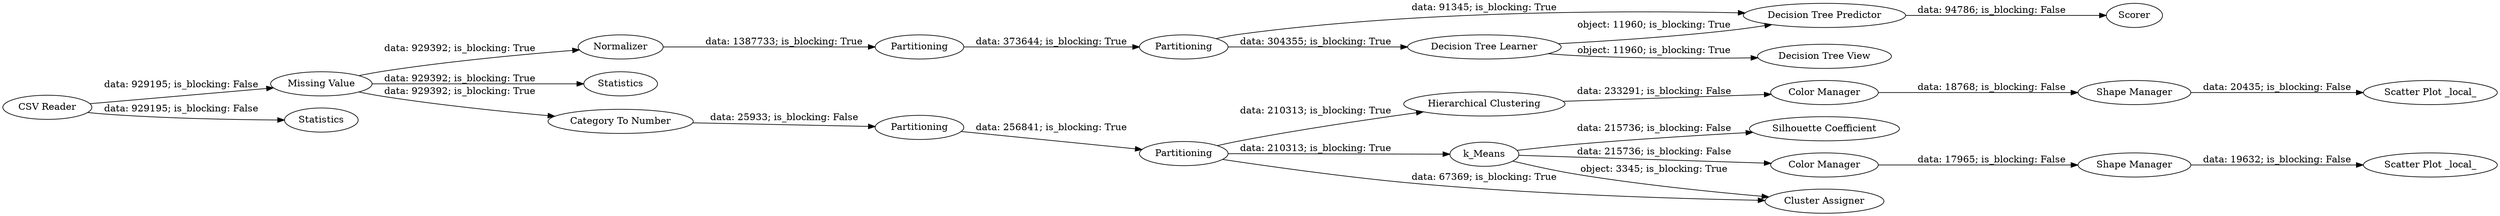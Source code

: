 digraph {
	"3571544318704036287_30" [label=Normalizer]
	"3571544318704036287_36" [label="Color Manager"]
	"3571544318704036287_27" [label="Decision Tree Predictor"]
	"3571544318704036287_22" [label="Shape Manager"]
	"3571544318704036287_18" [label="Hierarchical Clustering"]
	"3571544318704036287_23" [label="Scatter Plot _local_"]
	"3571544318704036287_16" [label=Statistics]
	"3571544318704036287_25" [label=Partitioning]
	"3571544318704036287_1" [label="CSV Reader"]
	"3571544318704036287_24" [label="Silhouette Coefficient"]
	"3571544318704036287_21" [label="Color Manager"]
	"3571544318704036287_29" [label=Scorer]
	"3571544318704036287_35" [label="Scatter Plot _local_"]
	"3571544318704036287_19" [label=k_Means]
	"3571544318704036287_15" [label="Missing Value"]
	"3571544318704036287_34" [label=Partitioning]
	"3571544318704036287_37" [label="Shape Manager"]
	"3571544318704036287_14" [label=Statistics]
	"3571544318704036287_20" [label="Cluster Assigner"]
	"3571544318704036287_33" [label=Partitioning]
	"3571544318704036287_17" [label=Partitioning]
	"3571544318704036287_28" [label="Decision Tree View"]
	"3571544318704036287_32" [label="Category To Number"]
	"3571544318704036287_26" [label="Decision Tree Learner"]
	"3571544318704036287_19" -> "3571544318704036287_24" [label="data: 215736; is_blocking: False"]
	"3571544318704036287_18" -> "3571544318704036287_36" [label="data: 233291; is_blocking: False"]
	"3571544318704036287_37" -> "3571544318704036287_35" [label="data: 20435; is_blocking: False"]
	"3571544318704036287_21" -> "3571544318704036287_22" [label="data: 17965; is_blocking: False"]
	"3571544318704036287_25" -> "3571544318704036287_20" [label="data: 67369; is_blocking: True"]
	"3571544318704036287_30" -> "3571544318704036287_34" [label="data: 1387733; is_blocking: True"]
	"3571544318704036287_17" -> "3571544318704036287_25" [label="data: 256841; is_blocking: True"]
	"3571544318704036287_25" -> "3571544318704036287_18" [label="data: 210313; is_blocking: True"]
	"3571544318704036287_33" -> "3571544318704036287_27" [label="data: 91345; is_blocking: True"]
	"3571544318704036287_33" -> "3571544318704036287_26" [label="data: 304355; is_blocking: True"]
	"3571544318704036287_25" -> "3571544318704036287_19" [label="data: 210313; is_blocking: True"]
	"3571544318704036287_32" -> "3571544318704036287_17" [label="data: 25933; is_blocking: False"]
	"3571544318704036287_19" -> "3571544318704036287_21" [label="data: 215736; is_blocking: False"]
	"3571544318704036287_15" -> "3571544318704036287_30" [label="data: 929392; is_blocking: True"]
	"3571544318704036287_19" -> "3571544318704036287_20" [label="object: 3345; is_blocking: True"]
	"3571544318704036287_15" -> "3571544318704036287_16" [label="data: 929392; is_blocking: True"]
	"3571544318704036287_36" -> "3571544318704036287_37" [label="data: 18768; is_blocking: False"]
	"3571544318704036287_27" -> "3571544318704036287_29" [label="data: 94786; is_blocking: False"]
	"3571544318704036287_34" -> "3571544318704036287_33" [label="data: 373644; is_blocking: True"]
	"3571544318704036287_1" -> "3571544318704036287_15" [label="data: 929195; is_blocking: False"]
	"3571544318704036287_26" -> "3571544318704036287_27" [label="object: 11960; is_blocking: True"]
	"3571544318704036287_1" -> "3571544318704036287_14" [label="data: 929195; is_blocking: False"]
	"3571544318704036287_26" -> "3571544318704036287_28" [label="object: 11960; is_blocking: True"]
	"3571544318704036287_22" -> "3571544318704036287_23" [label="data: 19632; is_blocking: False"]
	"3571544318704036287_15" -> "3571544318704036287_32" [label="data: 929392; is_blocking: True"]
	rankdir=LR
}
